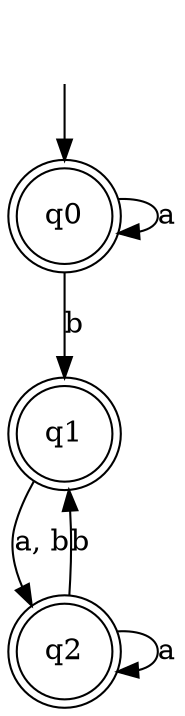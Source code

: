 digraph Automaton {

q1 [shape = doublecircle];

q2 [shape = doublecircle];

_nil [style = invis];

q0 [shape = doublecircle];

_nil -> q0;

q1 -> q2 [label = "a, b"];

q0 -> q0 [label = "a"];

q2 -> q1 [label = "b"];

q0 -> q1 [label = "b"];

q2 -> q2 [label = "a"];

}
